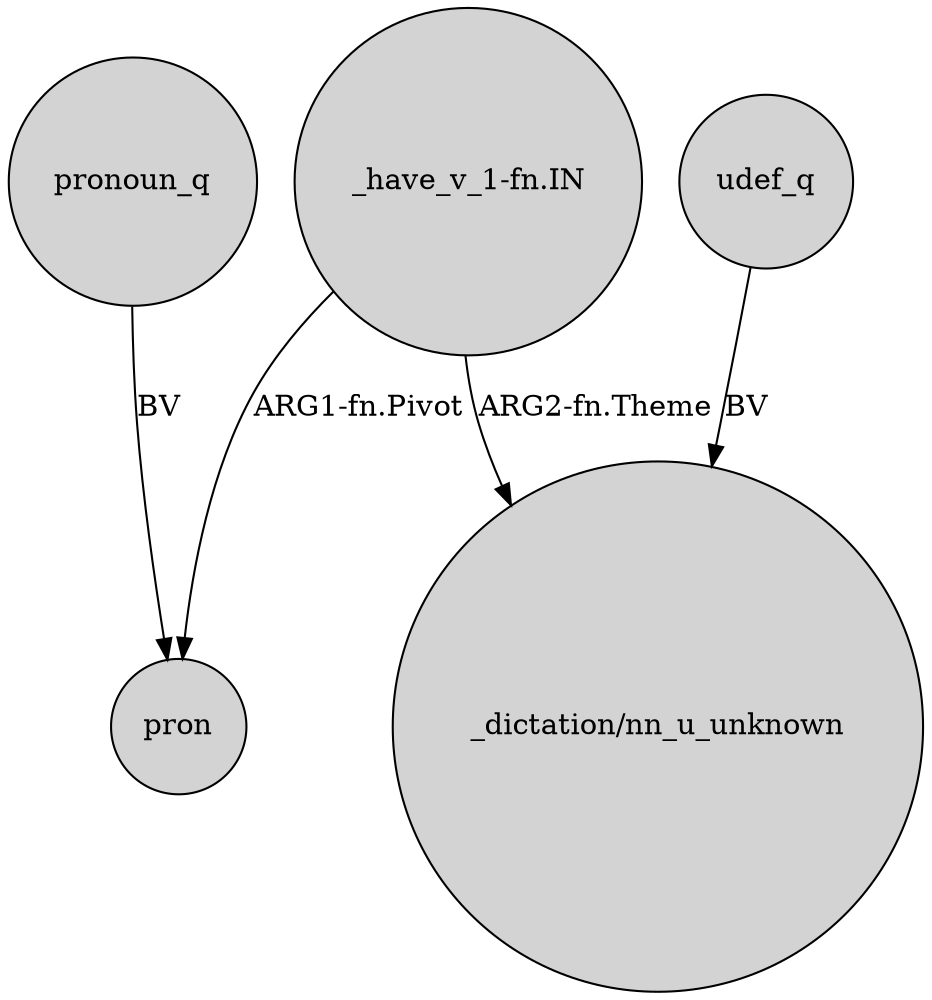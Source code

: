digraph {
	node [shape=circle style=filled]
	"_have_v_1-fn.IN" -> pron [label="ARG1-fn.Pivot"]
	udef_q -> "_dictation/nn_u_unknown" [label=BV]
	"_have_v_1-fn.IN" -> "_dictation/nn_u_unknown" [label="ARG2-fn.Theme"]
	pronoun_q -> pron [label=BV]
}
